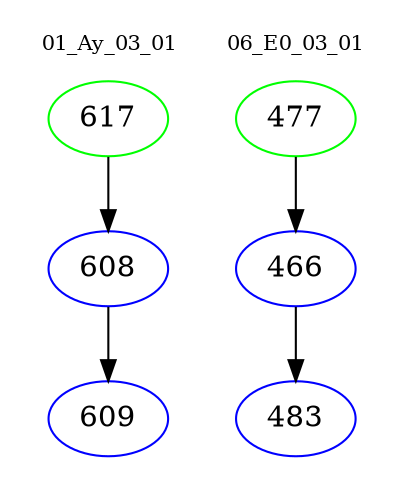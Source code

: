 digraph{
subgraph cluster_0 {
color = white
label = "01_Ay_03_01";
fontsize=10;
T0_617 [label="617", color="green"]
T0_617 -> T0_608 [color="black"]
T0_608 [label="608", color="blue"]
T0_608 -> T0_609 [color="black"]
T0_609 [label="609", color="blue"]
}
subgraph cluster_1 {
color = white
label = "06_E0_03_01";
fontsize=10;
T1_477 [label="477", color="green"]
T1_477 -> T1_466 [color="black"]
T1_466 [label="466", color="blue"]
T1_466 -> T1_483 [color="black"]
T1_483 [label="483", color="blue"]
}
}
